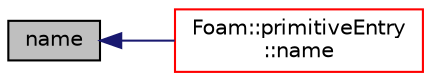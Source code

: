 digraph "name"
{
  bgcolor="transparent";
  edge [fontname="Helvetica",fontsize="10",labelfontname="Helvetica",labelfontsize="10"];
  node [fontname="Helvetica",fontsize="10",shape=record];
  rankdir="LR";
  Node1 [label="name",height=0.2,width=0.4,color="black", fillcolor="grey75", style="filled", fontcolor="black"];
  Node1 -> Node2 [dir="back",color="midnightblue",fontsize="10",style="solid",fontname="Helvetica"];
  Node2 [label="Foam::primitiveEntry\l::name",height=0.2,width=0.4,color="red",URL="$a02017.html#acd3da3556711337d571c60cf9ffb91cc",tooltip="Return the dictionary name. "];
}
